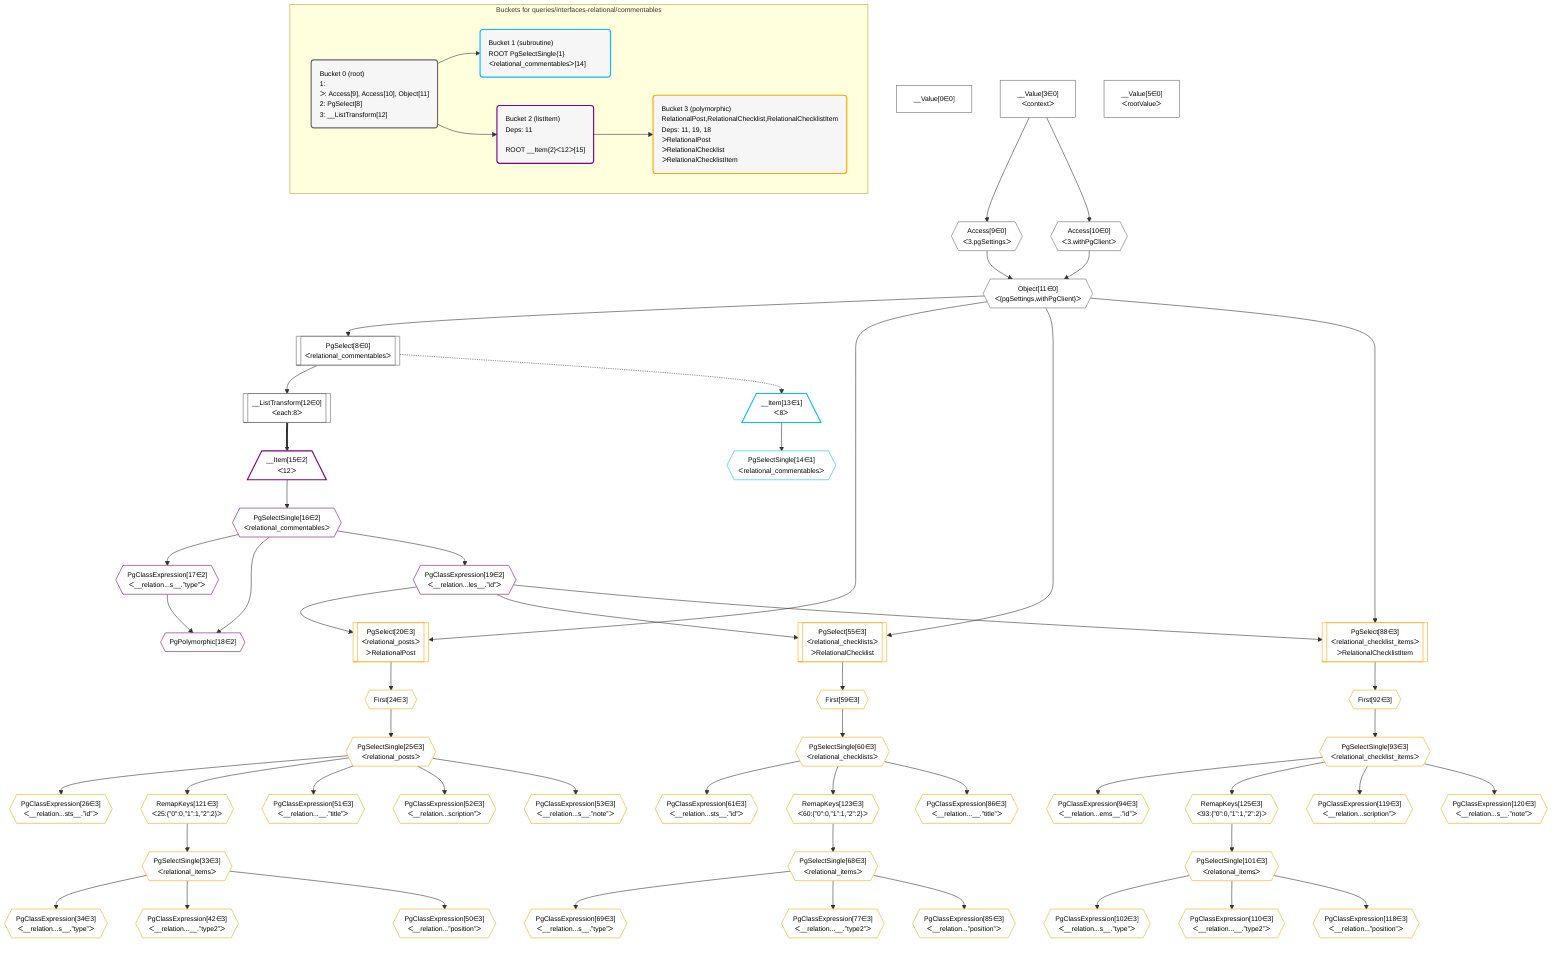 %%{init: {'themeVariables': { 'fontSize': '12px'}}}%%
graph TD
    classDef path fill:#eee,stroke:#000,color:#000
    classDef plan fill:#fff,stroke-width:1px,color:#000
    classDef itemplan fill:#fff,stroke-width:2px,color:#000
    classDef unbatchedplan fill:#dff,stroke-width:1px,color:#000
    classDef sideeffectplan fill:#fcc,stroke-width:2px,color:#000
    classDef bucket fill:#f6f6f6,color:#000,stroke-width:2px,text-align:left


    %% define steps
    __Value0["__Value[0∈0]"]:::plan
    __Value3["__Value[3∈0]<br />ᐸcontextᐳ"]:::plan
    __Value5["__Value[5∈0]<br />ᐸrootValueᐳ"]:::plan
    Access9{{"Access[9∈0]<br />ᐸ3.pgSettingsᐳ"}}:::plan
    Access10{{"Access[10∈0]<br />ᐸ3.withPgClientᐳ"}}:::plan
    Object11{{"Object[11∈0]<br />ᐸ{pgSettings,withPgClient}ᐳ"}}:::plan
    PgSelect8[["PgSelect[8∈0]<br />ᐸrelational_commentablesᐳ"]]:::plan
    __ListTransform12[["__ListTransform[12∈0]<br />ᐸeach:8ᐳ"]]:::plan
    __Item13[/"__Item[13∈1]<br />ᐸ8ᐳ"\]:::itemplan
    PgSelectSingle14{{"PgSelectSingle[14∈1]<br />ᐸrelational_commentablesᐳ"}}:::plan
    __Item15[/"__Item[15∈2]<br />ᐸ12ᐳ"\]:::itemplan
    PgSelectSingle16{{"PgSelectSingle[16∈2]<br />ᐸrelational_commentablesᐳ"}}:::plan
    PgClassExpression17{{"PgClassExpression[17∈2]<br />ᐸ__relation...s__.”type”ᐳ"}}:::plan
    PgPolymorphic18{{"PgPolymorphic[18∈2]"}}:::plan
    PgClassExpression19{{"PgClassExpression[19∈2]<br />ᐸ__relation...les__.”id”ᐳ"}}:::plan
    PgSelect20[["PgSelect[20∈3]<br />ᐸrelational_postsᐳ<br />ᐳRelationalPost"]]:::plan
    First24{{"First[24∈3]"}}:::plan
    PgSelectSingle25{{"PgSelectSingle[25∈3]<br />ᐸrelational_postsᐳ"}}:::plan
    PgClassExpression26{{"PgClassExpression[26∈3]<br />ᐸ__relation...sts__.”id”ᐳ"}}:::plan
    RemapKeys121{{"RemapKeys[121∈3]<br />ᐸ25:{”0”:0,”1”:1,”2”:2}ᐳ"}}:::plan
    PgSelectSingle33{{"PgSelectSingle[33∈3]<br />ᐸrelational_itemsᐳ"}}:::plan
    PgClassExpression34{{"PgClassExpression[34∈3]<br />ᐸ__relation...s__.”type”ᐳ"}}:::plan
    PgClassExpression42{{"PgClassExpression[42∈3]<br />ᐸ__relation...__.”type2”ᐳ"}}:::plan
    PgClassExpression50{{"PgClassExpression[50∈3]<br />ᐸ__relation...”position”ᐳ"}}:::plan
    PgClassExpression51{{"PgClassExpression[51∈3]<br />ᐸ__relation...__.”title”ᐳ"}}:::plan
    PgClassExpression52{{"PgClassExpression[52∈3]<br />ᐸ__relation...scription”ᐳ"}}:::plan
    PgClassExpression53{{"PgClassExpression[53∈3]<br />ᐸ__relation...s__.”note”ᐳ"}}:::plan
    PgSelect55[["PgSelect[55∈3]<br />ᐸrelational_checklistsᐳ<br />ᐳRelationalChecklist"]]:::plan
    First59{{"First[59∈3]"}}:::plan
    PgSelectSingle60{{"PgSelectSingle[60∈3]<br />ᐸrelational_checklistsᐳ"}}:::plan
    PgClassExpression61{{"PgClassExpression[61∈3]<br />ᐸ__relation...sts__.”id”ᐳ"}}:::plan
    RemapKeys123{{"RemapKeys[123∈3]<br />ᐸ60:{”0”:0,”1”:1,”2”:2}ᐳ"}}:::plan
    PgSelectSingle68{{"PgSelectSingle[68∈3]<br />ᐸrelational_itemsᐳ"}}:::plan
    PgClassExpression69{{"PgClassExpression[69∈3]<br />ᐸ__relation...s__.”type”ᐳ"}}:::plan
    PgClassExpression77{{"PgClassExpression[77∈3]<br />ᐸ__relation...__.”type2”ᐳ"}}:::plan
    PgClassExpression85{{"PgClassExpression[85∈3]<br />ᐸ__relation...”position”ᐳ"}}:::plan
    PgClassExpression86{{"PgClassExpression[86∈3]<br />ᐸ__relation...__.”title”ᐳ"}}:::plan
    PgSelect88[["PgSelect[88∈3]<br />ᐸrelational_checklist_itemsᐳ<br />ᐳRelationalChecklistItem"]]:::plan
    First92{{"First[92∈3]"}}:::plan
    PgSelectSingle93{{"PgSelectSingle[93∈3]<br />ᐸrelational_checklist_itemsᐳ"}}:::plan
    PgClassExpression94{{"PgClassExpression[94∈3]<br />ᐸ__relation...ems__.”id”ᐳ"}}:::plan
    RemapKeys125{{"RemapKeys[125∈3]<br />ᐸ93:{”0”:0,”1”:1,”2”:2}ᐳ"}}:::plan
    PgSelectSingle101{{"PgSelectSingle[101∈3]<br />ᐸrelational_itemsᐳ"}}:::plan
    PgClassExpression102{{"PgClassExpression[102∈3]<br />ᐸ__relation...s__.”type”ᐳ"}}:::plan
    PgClassExpression110{{"PgClassExpression[110∈3]<br />ᐸ__relation...__.”type2”ᐳ"}}:::plan
    PgClassExpression118{{"PgClassExpression[118∈3]<br />ᐸ__relation...”position”ᐳ"}}:::plan
    PgClassExpression119{{"PgClassExpression[119∈3]<br />ᐸ__relation...scription”ᐳ"}}:::plan
    PgClassExpression120{{"PgClassExpression[120∈3]<br />ᐸ__relation...s__.”note”ᐳ"}}:::plan

    %% plan dependencies
    __Value3 --> Access9
    __Value3 --> Access10
    Access9 & Access10 --> Object11
    Object11 --> PgSelect8
    PgSelect8 --> __ListTransform12
    PgSelect8 -.-> __Item13
    __Item13 --> PgSelectSingle14
    __ListTransform12 ==> __Item15
    __Item15 --> PgSelectSingle16
    PgSelectSingle16 --> PgClassExpression17
    PgSelectSingle16 & PgClassExpression17 --> PgPolymorphic18
    PgSelectSingle16 --> PgClassExpression19
    Object11 & PgClassExpression19 --> PgSelect20
    PgSelect20 --> First24
    First24 --> PgSelectSingle25
    PgSelectSingle25 --> PgClassExpression26
    PgSelectSingle25 --> RemapKeys121
    RemapKeys121 --> PgSelectSingle33
    PgSelectSingle33 --> PgClassExpression34
    PgSelectSingle33 --> PgClassExpression42
    PgSelectSingle33 --> PgClassExpression50
    PgSelectSingle25 --> PgClassExpression51
    PgSelectSingle25 --> PgClassExpression52
    PgSelectSingle25 --> PgClassExpression53
    Object11 & PgClassExpression19 --> PgSelect55
    PgSelect55 --> First59
    First59 --> PgSelectSingle60
    PgSelectSingle60 --> PgClassExpression61
    PgSelectSingle60 --> RemapKeys123
    RemapKeys123 --> PgSelectSingle68
    PgSelectSingle68 --> PgClassExpression69
    PgSelectSingle68 --> PgClassExpression77
    PgSelectSingle68 --> PgClassExpression85
    PgSelectSingle60 --> PgClassExpression86
    Object11 & PgClassExpression19 --> PgSelect88
    PgSelect88 --> First92
    First92 --> PgSelectSingle93
    PgSelectSingle93 --> PgClassExpression94
    PgSelectSingle93 --> RemapKeys125
    RemapKeys125 --> PgSelectSingle101
    PgSelectSingle101 --> PgClassExpression102
    PgSelectSingle101 --> PgClassExpression110
    PgSelectSingle101 --> PgClassExpression118
    PgSelectSingle93 --> PgClassExpression119
    PgSelectSingle93 --> PgClassExpression120

    subgraph "Buckets for queries/interfaces-relational/commentables"
    Bucket0("Bucket 0 (root)<br />1: <br />ᐳ: Access[9], Access[10], Object[11]<br />2: PgSelect[8]<br />3: __ListTransform[12]"):::bucket
    classDef bucket0 stroke:#696969
    class Bucket0,__Value0,__Value3,__Value5,PgSelect8,Access9,Access10,Object11,__ListTransform12 bucket0
    Bucket1("Bucket 1 (subroutine)<br />ROOT PgSelectSingle{1}ᐸrelational_commentablesᐳ[14]"):::bucket
    classDef bucket1 stroke:#00bfff
    class Bucket1,__Item13,PgSelectSingle14 bucket1
    Bucket2("Bucket 2 (listItem)<br />Deps: 11<br /><br />ROOT __Item{2}ᐸ12ᐳ[15]"):::bucket
    classDef bucket2 stroke:#7f007f
    class Bucket2,__Item15,PgSelectSingle16,PgClassExpression17,PgPolymorphic18,PgClassExpression19 bucket2
    Bucket3("Bucket 3 (polymorphic)<br />RelationalPost,RelationalChecklist,RelationalChecklistItem<br />Deps: 11, 19, 18<br />ᐳRelationalPost<br />ᐳRelationalChecklist<br />ᐳRelationalChecklistItem"):::bucket
    classDef bucket3 stroke:#ffa500
    class Bucket3,PgSelect20,First24,PgSelectSingle25,PgClassExpression26,PgSelectSingle33,PgClassExpression34,PgClassExpression42,PgClassExpression50,PgClassExpression51,PgClassExpression52,PgClassExpression53,PgSelect55,First59,PgSelectSingle60,PgClassExpression61,PgSelectSingle68,PgClassExpression69,PgClassExpression77,PgClassExpression85,PgClassExpression86,PgSelect88,First92,PgSelectSingle93,PgClassExpression94,PgSelectSingle101,PgClassExpression102,PgClassExpression110,PgClassExpression118,PgClassExpression119,PgClassExpression120,RemapKeys121,RemapKeys123,RemapKeys125 bucket3
    Bucket0 --> Bucket1 & Bucket2
    Bucket2 --> Bucket3
    end